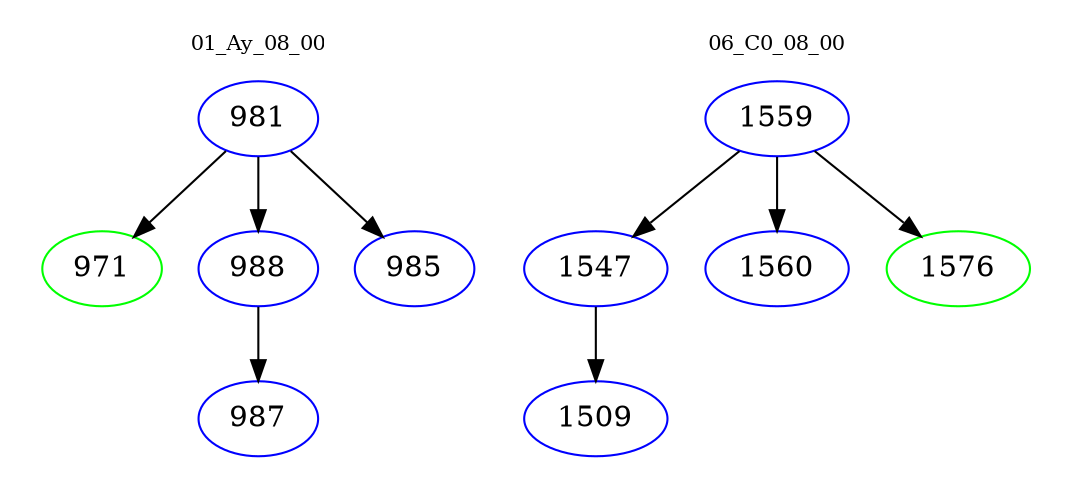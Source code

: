 digraph{
subgraph cluster_0 {
color = white
label = "01_Ay_08_00";
fontsize=10;
T0_981 [label="981", color="blue"]
T0_981 -> T0_971 [color="black"]
T0_971 [label="971", color="green"]
T0_981 -> T0_988 [color="black"]
T0_988 [label="988", color="blue"]
T0_988 -> T0_987 [color="black"]
T0_987 [label="987", color="blue"]
T0_981 -> T0_985 [color="black"]
T0_985 [label="985", color="blue"]
}
subgraph cluster_1 {
color = white
label = "06_C0_08_00";
fontsize=10;
T1_1559 [label="1559", color="blue"]
T1_1559 -> T1_1547 [color="black"]
T1_1547 [label="1547", color="blue"]
T1_1547 -> T1_1509 [color="black"]
T1_1509 [label="1509", color="blue"]
T1_1559 -> T1_1560 [color="black"]
T1_1560 [label="1560", color="blue"]
T1_1559 -> T1_1576 [color="black"]
T1_1576 [label="1576", color="green"]
}
}
